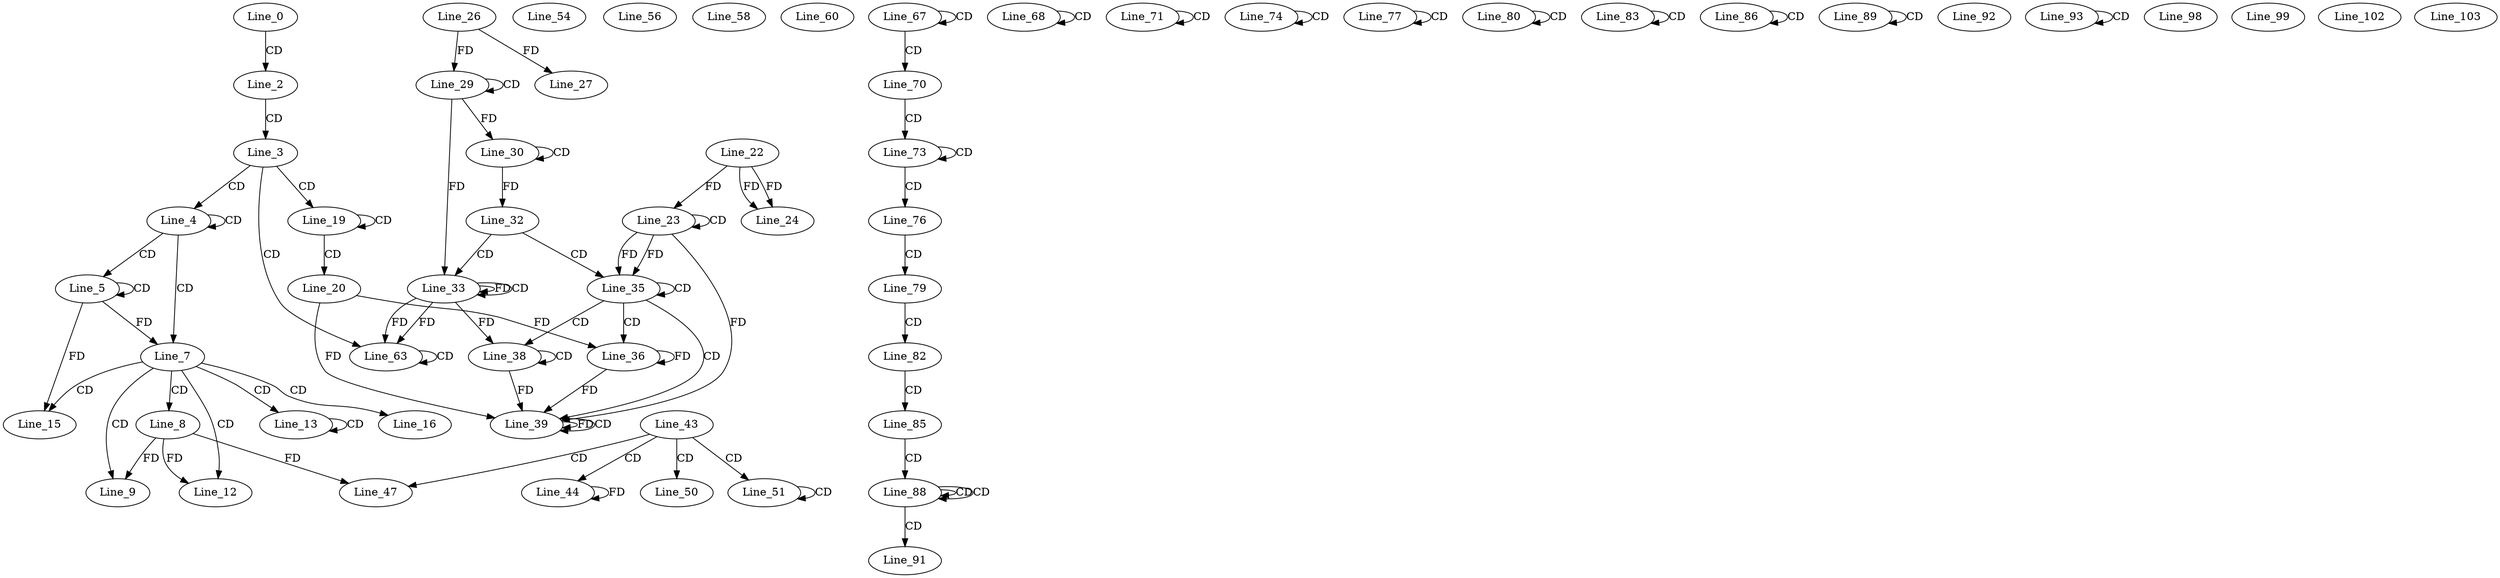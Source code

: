 digraph G {
  Line_0;
  Line_2;
  Line_3;
  Line_4;
  Line_4;
  Line_5;
  Line_5;
  Line_7;
  Line_8;
  Line_9;
  Line_9;
  Line_12;
  Line_12;
  Line_13;
  Line_13;
  Line_15;
  Line_15;
  Line_16;
  Line_16;
  Line_19;
  Line_19;
  Line_20;
  Line_22;
  Line_23;
  Line_23;
  Line_24;
  Line_24;
  Line_24;
  Line_26;
  Line_27;
  Line_29;
  Line_29;
  Line_30;
  Line_30;
  Line_32;
  Line_33;
  Line_33;
  Line_35;
  Line_35;
  Line_36;
  Line_38;
  Line_38;
  Line_38;
  Line_39;
  Line_39;
  Line_43;
  Line_44;
  Line_47;
  Line_47;
  Line_50;
  Line_50;
  Line_51;
  Line_51;
  Line_54;
  Line_54;
  Line_56;
  Line_56;
  Line_58;
  Line_58;
  Line_60;
  Line_60;
  Line_63;
  Line_63;
  Line_67;
  Line_67;
  Line_67;
  Line_67;
  Line_68;
  Line_68;
  Line_68;
  Line_70;
  Line_70;
  Line_71;
  Line_71;
  Line_71;
  Line_73;
  Line_73;
  Line_73;
  Line_73;
  Line_74;
  Line_74;
  Line_74;
  Line_76;
  Line_76;
  Line_77;
  Line_77;
  Line_77;
  Line_79;
  Line_79;
  Line_79;
  Line_80;
  Line_80;
  Line_80;
  Line_82;
  Line_82;
  Line_82;
  Line_83;
  Line_83;
  Line_83;
  Line_85;
  Line_85;
  Line_85;
  Line_86;
  Line_86;
  Line_86;
  Line_86;
  Line_88;
  Line_88;
  Line_88;
  Line_88;
  Line_88;
  Line_88;
  Line_89;
  Line_89;
  Line_89;
  Line_91;
  Line_91;
  Line_92;
  Line_92;
  Line_93;
  Line_93;
  Line_93;
  Line_93;
  Line_98;
  Line_99;
  Line_99;
  Line_99;
  Line_102;
  Line_103;
  Line_103;
  Line_103;
  Line_0 -> Line_2 [ label="CD" ];
  Line_2 -> Line_3 [ label="CD" ];
  Line_3 -> Line_4 [ label="CD" ];
  Line_4 -> Line_4 [ label="CD" ];
  Line_4 -> Line_5 [ label="CD" ];
  Line_5 -> Line_5 [ label="CD" ];
  Line_4 -> Line_7 [ label="CD" ];
  Line_5 -> Line_7 [ label="FD" ];
  Line_7 -> Line_8 [ label="CD" ];
  Line_7 -> Line_9 [ label="CD" ];
  Line_8 -> Line_9 [ label="FD" ];
  Line_7 -> Line_12 [ label="CD" ];
  Line_8 -> Line_12 [ label="FD" ];
  Line_7 -> Line_13 [ label="CD" ];
  Line_13 -> Line_13 [ label="CD" ];
  Line_7 -> Line_15 [ label="CD" ];
  Line_5 -> Line_15 [ label="FD" ];
  Line_7 -> Line_16 [ label="CD" ];
  Line_3 -> Line_19 [ label="CD" ];
  Line_19 -> Line_19 [ label="CD" ];
  Line_19 -> Line_20 [ label="CD" ];
  Line_23 -> Line_23 [ label="CD" ];
  Line_22 -> Line_23 [ label="FD" ];
  Line_22 -> Line_24 [ label="FD" ];
  Line_22 -> Line_24 [ label="FD" ];
  Line_26 -> Line_27 [ label="FD" ];
  Line_29 -> Line_29 [ label="CD" ];
  Line_26 -> Line_29 [ label="FD" ];
  Line_30 -> Line_30 [ label="CD" ];
  Line_29 -> Line_30 [ label="FD" ];
  Line_30 -> Line_32 [ label="FD" ];
  Line_32 -> Line_33 [ label="CD" ];
  Line_33 -> Line_33 [ label="FD" ];
  Line_33 -> Line_33 [ label="CD" ];
  Line_29 -> Line_33 [ label="FD" ];
  Line_32 -> Line_35 [ label="CD" ];
  Line_23 -> Line_35 [ label="FD" ];
  Line_35 -> Line_35 [ label="CD" ];
  Line_23 -> Line_35 [ label="FD" ];
  Line_35 -> Line_36 [ label="CD" ];
  Line_20 -> Line_36 [ label="FD" ];
  Line_36 -> Line_36 [ label="FD" ];
  Line_35 -> Line_38 [ label="CD" ];
  Line_38 -> Line_38 [ label="CD" ];
  Line_33 -> Line_38 [ label="FD" ];
  Line_35 -> Line_39 [ label="CD" ];
  Line_20 -> Line_39 [ label="FD" ];
  Line_36 -> Line_39 [ label="FD" ];
  Line_39 -> Line_39 [ label="FD" ];
  Line_39 -> Line_39 [ label="CD" ];
  Line_23 -> Line_39 [ label="FD" ];
  Line_38 -> Line_39 [ label="FD" ];
  Line_43 -> Line_44 [ label="CD" ];
  Line_44 -> Line_44 [ label="FD" ];
  Line_43 -> Line_47 [ label="CD" ];
  Line_8 -> Line_47 [ label="FD" ];
  Line_43 -> Line_50 [ label="CD" ];
  Line_43 -> Line_51 [ label="CD" ];
  Line_51 -> Line_51 [ label="CD" ];
  Line_3 -> Line_63 [ label="CD" ];
  Line_33 -> Line_63 [ label="FD" ];
  Line_63 -> Line_63 [ label="CD" ];
  Line_33 -> Line_63 [ label="FD" ];
  Line_67 -> Line_67 [ label="CD" ];
  Line_68 -> Line_68 [ label="CD" ];
  Line_67 -> Line_70 [ label="CD" ];
  Line_71 -> Line_71 [ label="CD" ];
  Line_70 -> Line_73 [ label="CD" ];
  Line_73 -> Line_73 [ label="CD" ];
  Line_74 -> Line_74 [ label="CD" ];
  Line_73 -> Line_76 [ label="CD" ];
  Line_77 -> Line_77 [ label="CD" ];
  Line_76 -> Line_79 [ label="CD" ];
  Line_80 -> Line_80 [ label="CD" ];
  Line_79 -> Line_82 [ label="CD" ];
  Line_83 -> Line_83 [ label="CD" ];
  Line_82 -> Line_85 [ label="CD" ];
  Line_86 -> Line_86 [ label="CD" ];
  Line_85 -> Line_88 [ label="CD" ];
  Line_88 -> Line_88 [ label="CD" ];
  Line_88 -> Line_88 [ label="CD" ];
  Line_89 -> Line_89 [ label="CD" ];
  Line_88 -> Line_91 [ label="CD" ];
  Line_93 -> Line_93 [ label="CD" ];
}
